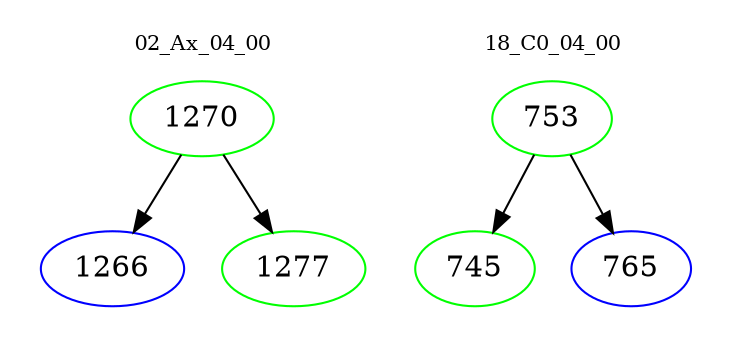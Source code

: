 digraph{
subgraph cluster_0 {
color = white
label = "02_Ax_04_00";
fontsize=10;
T0_1270 [label="1270", color="green"]
T0_1270 -> T0_1266 [color="black"]
T0_1266 [label="1266", color="blue"]
T0_1270 -> T0_1277 [color="black"]
T0_1277 [label="1277", color="green"]
}
subgraph cluster_1 {
color = white
label = "18_C0_04_00";
fontsize=10;
T1_753 [label="753", color="green"]
T1_753 -> T1_745 [color="black"]
T1_745 [label="745", color="green"]
T1_753 -> T1_765 [color="black"]
T1_765 [label="765", color="blue"]
}
}
